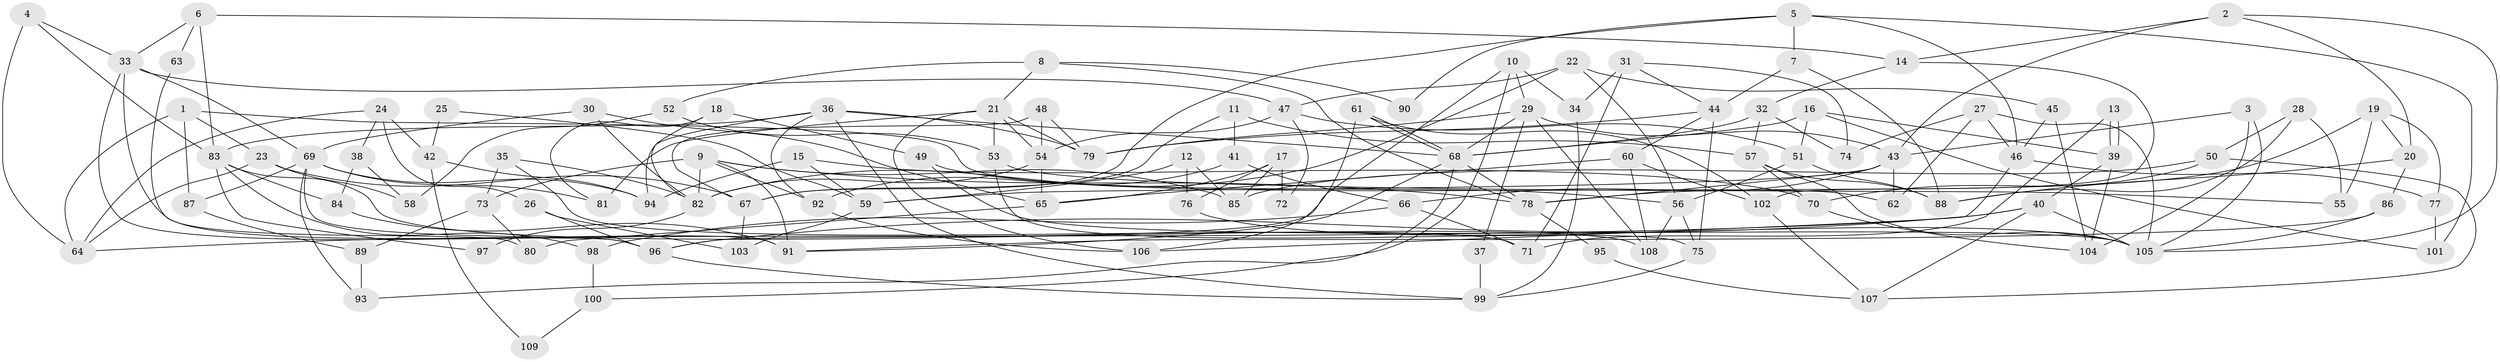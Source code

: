 // Generated by graph-tools (version 1.1) at 2025/11/02/27/25 16:11:24]
// undirected, 109 vertices, 218 edges
graph export_dot {
graph [start="1"]
  node [color=gray90,style=filled];
  1;
  2;
  3;
  4;
  5;
  6;
  7;
  8;
  9;
  10;
  11;
  12;
  13;
  14;
  15;
  16;
  17;
  18;
  19;
  20;
  21;
  22;
  23;
  24;
  25;
  26;
  27;
  28;
  29;
  30;
  31;
  32;
  33;
  34;
  35;
  36;
  37;
  38;
  39;
  40;
  41;
  42;
  43;
  44;
  45;
  46;
  47;
  48;
  49;
  50;
  51;
  52;
  53;
  54;
  55;
  56;
  57;
  58;
  59;
  60;
  61;
  62;
  63;
  64;
  65;
  66;
  67;
  68;
  69;
  70;
  71;
  72;
  73;
  74;
  75;
  76;
  77;
  78;
  79;
  80;
  81;
  82;
  83;
  84;
  85;
  86;
  87;
  88;
  89;
  90;
  91;
  92;
  93;
  94;
  95;
  96;
  97;
  98;
  99;
  100;
  101;
  102;
  103;
  104;
  105;
  106;
  107;
  108;
  109;
  1 -- 23;
  1 -- 64;
  1 -- 62;
  1 -- 87;
  2 -- 105;
  2 -- 20;
  2 -- 14;
  2 -- 43;
  3 -- 104;
  3 -- 105;
  3 -- 43;
  4 -- 83;
  4 -- 33;
  4 -- 64;
  5 -- 7;
  5 -- 46;
  5 -- 67;
  5 -- 90;
  5 -- 101;
  6 -- 14;
  6 -- 83;
  6 -- 33;
  6 -- 63;
  7 -- 88;
  7 -- 44;
  8 -- 78;
  8 -- 21;
  8 -- 52;
  8 -- 90;
  9 -- 82;
  9 -- 78;
  9 -- 73;
  9 -- 85;
  9 -- 91;
  9 -- 92;
  10 -- 29;
  10 -- 96;
  10 -- 34;
  10 -- 100;
  11 -- 57;
  11 -- 41;
  11 -- 67;
  12 -- 85;
  12 -- 59;
  12 -- 76;
  13 -- 39;
  13 -- 39;
  13 -- 71;
  14 -- 32;
  14 -- 102;
  15 -- 59;
  15 -- 94;
  15 -- 70;
  16 -- 68;
  16 -- 51;
  16 -- 39;
  16 -- 101;
  17 -- 65;
  17 -- 85;
  17 -- 72;
  17 -- 76;
  18 -- 81;
  18 -- 49;
  18 -- 82;
  19 -- 20;
  19 -- 77;
  19 -- 55;
  19 -- 78;
  20 -- 88;
  20 -- 86;
  21 -- 106;
  21 -- 79;
  21 -- 53;
  21 -- 54;
  21 -- 81;
  22 -- 82;
  22 -- 56;
  22 -- 45;
  22 -- 47;
  23 -- 64;
  23 -- 67;
  23 -- 58;
  24 -- 38;
  24 -- 64;
  24 -- 26;
  24 -- 42;
  25 -- 42;
  25 -- 59;
  26 -- 96;
  26 -- 103;
  27 -- 62;
  27 -- 105;
  27 -- 46;
  27 -- 74;
  28 -- 50;
  28 -- 55;
  28 -- 88;
  29 -- 43;
  29 -- 68;
  29 -- 37;
  29 -- 79;
  29 -- 108;
  30 -- 82;
  30 -- 69;
  30 -- 65;
  31 -- 34;
  31 -- 44;
  31 -- 71;
  31 -- 74;
  32 -- 68;
  32 -- 74;
  32 -- 57;
  33 -- 91;
  33 -- 47;
  33 -- 69;
  33 -- 96;
  34 -- 99;
  35 -- 73;
  35 -- 82;
  35 -- 71;
  36 -- 68;
  36 -- 79;
  36 -- 83;
  36 -- 92;
  36 -- 94;
  36 -- 99;
  37 -- 99;
  38 -- 84;
  38 -- 58;
  39 -- 40;
  39 -- 104;
  40 -- 96;
  40 -- 64;
  40 -- 105;
  40 -- 107;
  41 -- 92;
  41 -- 66;
  42 -- 94;
  42 -- 109;
  43 -- 59;
  43 -- 62;
  43 -- 66;
  43 -- 78;
  44 -- 60;
  44 -- 79;
  44 -- 75;
  45 -- 104;
  45 -- 46;
  46 -- 77;
  46 -- 106;
  47 -- 51;
  47 -- 54;
  47 -- 72;
  48 -- 67;
  48 -- 54;
  48 -- 79;
  49 -- 56;
  49 -- 105;
  50 -- 107;
  50 -- 70;
  50 -- 85;
  51 -- 88;
  51 -- 56;
  52 -- 53;
  52 -- 58;
  53 -- 75;
  53 -- 55;
  54 -- 65;
  54 -- 82;
  56 -- 108;
  56 -- 75;
  57 -- 105;
  57 -- 70;
  57 -- 88;
  59 -- 103;
  60 -- 65;
  60 -- 102;
  60 -- 108;
  61 -- 106;
  61 -- 68;
  61 -- 68;
  61 -- 102;
  63 -- 80;
  65 -- 80;
  66 -- 71;
  66 -- 98;
  67 -- 103;
  68 -- 78;
  68 -- 91;
  68 -- 93;
  69 -- 96;
  69 -- 81;
  69 -- 87;
  69 -- 93;
  69 -- 94;
  70 -- 104;
  73 -- 89;
  73 -- 80;
  75 -- 99;
  76 -- 105;
  77 -- 101;
  78 -- 95;
  82 -- 97;
  83 -- 108;
  83 -- 84;
  83 -- 97;
  83 -- 98;
  84 -- 91;
  86 -- 91;
  86 -- 105;
  87 -- 89;
  89 -- 93;
  92 -- 106;
  95 -- 107;
  96 -- 99;
  98 -- 100;
  100 -- 109;
  102 -- 107;
}
